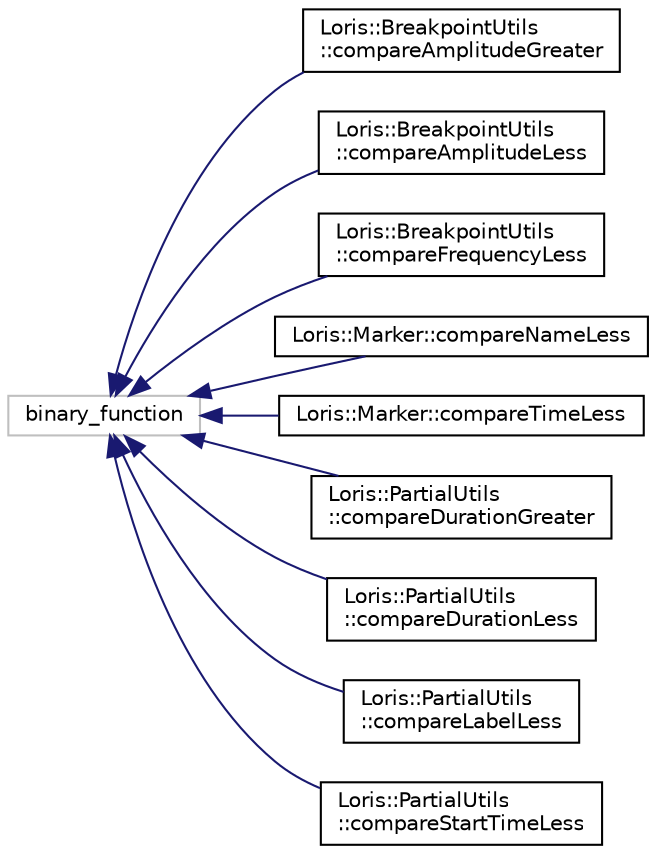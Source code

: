 digraph "Graphical Class Hierarchy"
{
 // LATEX_PDF_SIZE
  edge [fontname="Helvetica",fontsize="10",labelfontname="Helvetica",labelfontsize="10"];
  node [fontname="Helvetica",fontsize="10",shape=record];
  rankdir="LR";
  Node55 [label="binary_function",height=0.2,width=0.4,color="grey75", fillcolor="white", style="filled",tooltip=" "];
  Node55 -> Node0 [dir="back",color="midnightblue",fontsize="10",style="solid",fontname="Helvetica"];
  Node0 [label="Loris::BreakpointUtils\l::compareAmplitudeGreater",height=0.2,width=0.4,color="black", fillcolor="white", style="filled",URL="$a00131.html",tooltip=" "];
  Node55 -> Node57 [dir="back",color="midnightblue",fontsize="10",style="solid",fontname="Helvetica"];
  Node57 [label="Loris::BreakpointUtils\l::compareAmplitudeLess",height=0.2,width=0.4,color="black", fillcolor="white", style="filled",URL="$a00135.html",tooltip=" "];
  Node55 -> Node58 [dir="back",color="midnightblue",fontsize="10",style="solid",fontname="Helvetica"];
  Node58 [label="Loris::BreakpointUtils\l::compareFrequencyLess",height=0.2,width=0.4,color="black", fillcolor="white", style="filled",URL="$a00127.html",tooltip=" "];
  Node55 -> Node59 [dir="back",color="midnightblue",fontsize="10",style="solid",fontname="Helvetica"];
  Node59 [label="Loris::Marker::compareNameLess",height=0.2,width=0.4,color="black", fillcolor="white", style="filled",URL="$a00211.html",tooltip=" "];
  Node55 -> Node60 [dir="back",color="midnightblue",fontsize="10",style="solid",fontname="Helvetica"];
  Node60 [label="Loris::Marker::compareTimeLess",height=0.2,width=0.4,color="black", fillcolor="white", style="filled",URL="$a00215.html",tooltip=" "];
  Node55 -> Node61 [dir="back",color="midnightblue",fontsize="10",style="solid",fontname="Helvetica"];
  Node61 [label="Loris::PartialUtils\l::compareDurationGreater",height=0.2,width=0.4,color="black", fillcolor="white", style="filled",URL="$a00319.html",tooltip=" "];
  Node55 -> Node62 [dir="back",color="midnightblue",fontsize="10",style="solid",fontname="Helvetica"];
  Node62 [label="Loris::PartialUtils\l::compareDurationLess",height=0.2,width=0.4,color="black", fillcolor="white", style="filled",URL="$a00315.html",tooltip=" "];
  Node55 -> Node63 [dir="back",color="midnightblue",fontsize="10",style="solid",fontname="Helvetica"];
  Node63 [label="Loris::PartialUtils\l::compareLabelLess",height=0.2,width=0.4,color="black", fillcolor="white", style="filled",URL="$a00311.html",tooltip=" "];
  Node55 -> Node64 [dir="back",color="midnightblue",fontsize="10",style="solid",fontname="Helvetica"];
  Node64 [label="Loris::PartialUtils\l::compareStartTimeLess",height=0.2,width=0.4,color="black", fillcolor="white", style="filled",URL="$a00323.html",tooltip=" "];
}
